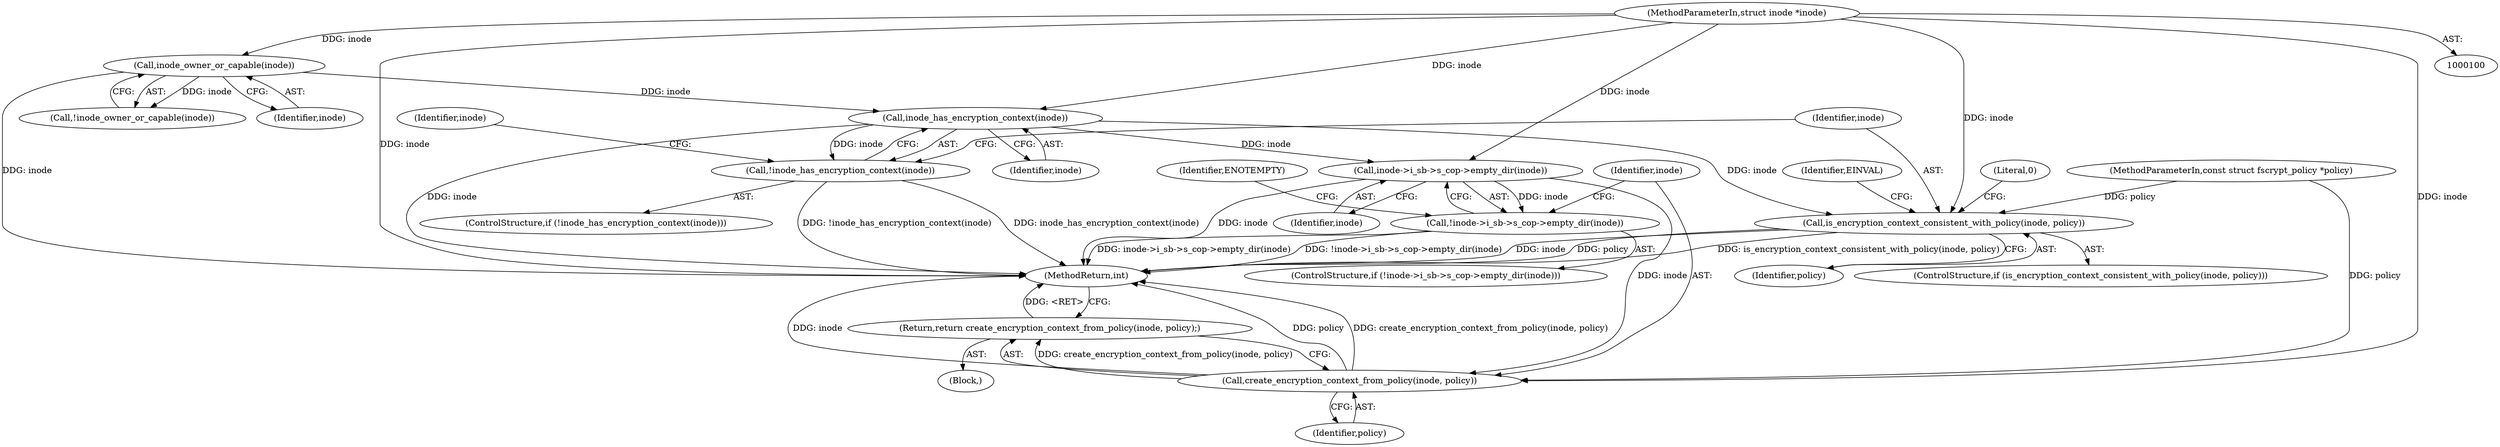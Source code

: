 digraph "0_linux_163ae1c6ad6299b19e22b4a35d5ab24a89791a98@API" {
"1000122" [label="(Call,inode_has_encryption_context(inode))"];
"1000106" [label="(Call,inode_owner_or_capable(inode))"];
"1000101" [label="(MethodParameterIn,struct inode *inode)"];
"1000121" [label="(Call,!inode_has_encryption_context(inode))"];
"1000139" [label="(Call,inode->i_sb->s_cop->empty_dir(inode))"];
"1000138" [label="(Call,!inode->i_sb->s_cop->empty_dir(inode))"];
"1000145" [label="(Call,create_encryption_context_from_policy(inode, policy))"];
"1000144" [label="(Return,return create_encryption_context_from_policy(inode, policy);)"];
"1000149" [label="(Call,is_encryption_context_consistent_with_policy(inode, policy))"];
"1000121" [label="(Call,!inode_has_encryption_context(inode))"];
"1000138" [label="(Call,!inode->i_sb->s_cop->empty_dir(inode))"];
"1000153" [label="(Literal,0)"];
"1000157" [label="(MethodReturn,int)"];
"1000151" [label="(Identifier,policy)"];
"1000124" [label="(Block,)"];
"1000147" [label="(Identifier,policy)"];
"1000107" [label="(Identifier,inode)"];
"1000148" [label="(ControlStructure,if (is_encryption_context_consistent_with_policy(inode, policy)))"];
"1000145" [label="(Call,create_encryption_context_from_policy(inode, policy))"];
"1000106" [label="(Call,inode_owner_or_capable(inode))"];
"1000130" [label="(Identifier,inode)"];
"1000105" [label="(Call,!inode_owner_or_capable(inode))"];
"1000146" [label="(Identifier,inode)"];
"1000140" [label="(Identifier,inode)"];
"1000122" [label="(Call,inode_has_encryption_context(inode))"];
"1000101" [label="(MethodParameterIn,struct inode *inode)"];
"1000137" [label="(ControlStructure,if (!inode->i_sb->s_cop->empty_dir(inode)))"];
"1000150" [label="(Identifier,inode)"];
"1000156" [label="(Identifier,EINVAL)"];
"1000102" [label="(MethodParameterIn,const struct fscrypt_policy *policy)"];
"1000144" [label="(Return,return create_encryption_context_from_policy(inode, policy);)"];
"1000149" [label="(Call,is_encryption_context_consistent_with_policy(inode, policy))"];
"1000120" [label="(ControlStructure,if (!inode_has_encryption_context(inode)))"];
"1000139" [label="(Call,inode->i_sb->s_cop->empty_dir(inode))"];
"1000123" [label="(Identifier,inode)"];
"1000143" [label="(Identifier,ENOTEMPTY)"];
"1000122" -> "1000121"  [label="AST: "];
"1000122" -> "1000123"  [label="CFG: "];
"1000123" -> "1000122"  [label="AST: "];
"1000121" -> "1000122"  [label="CFG: "];
"1000122" -> "1000157"  [label="DDG: inode"];
"1000122" -> "1000121"  [label="DDG: inode"];
"1000106" -> "1000122"  [label="DDG: inode"];
"1000101" -> "1000122"  [label="DDG: inode"];
"1000122" -> "1000139"  [label="DDG: inode"];
"1000122" -> "1000149"  [label="DDG: inode"];
"1000106" -> "1000105"  [label="AST: "];
"1000106" -> "1000107"  [label="CFG: "];
"1000107" -> "1000106"  [label="AST: "];
"1000105" -> "1000106"  [label="CFG: "];
"1000106" -> "1000157"  [label="DDG: inode"];
"1000106" -> "1000105"  [label="DDG: inode"];
"1000101" -> "1000106"  [label="DDG: inode"];
"1000101" -> "1000100"  [label="AST: "];
"1000101" -> "1000157"  [label="DDG: inode"];
"1000101" -> "1000139"  [label="DDG: inode"];
"1000101" -> "1000145"  [label="DDG: inode"];
"1000101" -> "1000149"  [label="DDG: inode"];
"1000121" -> "1000120"  [label="AST: "];
"1000130" -> "1000121"  [label="CFG: "];
"1000150" -> "1000121"  [label="CFG: "];
"1000121" -> "1000157"  [label="DDG: !inode_has_encryption_context(inode)"];
"1000121" -> "1000157"  [label="DDG: inode_has_encryption_context(inode)"];
"1000139" -> "1000138"  [label="AST: "];
"1000139" -> "1000140"  [label="CFG: "];
"1000140" -> "1000139"  [label="AST: "];
"1000138" -> "1000139"  [label="CFG: "];
"1000139" -> "1000157"  [label="DDG: inode"];
"1000139" -> "1000138"  [label="DDG: inode"];
"1000139" -> "1000145"  [label="DDG: inode"];
"1000138" -> "1000137"  [label="AST: "];
"1000143" -> "1000138"  [label="CFG: "];
"1000146" -> "1000138"  [label="CFG: "];
"1000138" -> "1000157"  [label="DDG: inode->i_sb->s_cop->empty_dir(inode)"];
"1000138" -> "1000157"  [label="DDG: !inode->i_sb->s_cop->empty_dir(inode)"];
"1000145" -> "1000144"  [label="AST: "];
"1000145" -> "1000147"  [label="CFG: "];
"1000146" -> "1000145"  [label="AST: "];
"1000147" -> "1000145"  [label="AST: "];
"1000144" -> "1000145"  [label="CFG: "];
"1000145" -> "1000157"  [label="DDG: inode"];
"1000145" -> "1000157"  [label="DDG: policy"];
"1000145" -> "1000157"  [label="DDG: create_encryption_context_from_policy(inode, policy)"];
"1000145" -> "1000144"  [label="DDG: create_encryption_context_from_policy(inode, policy)"];
"1000102" -> "1000145"  [label="DDG: policy"];
"1000144" -> "1000124"  [label="AST: "];
"1000157" -> "1000144"  [label="CFG: "];
"1000144" -> "1000157"  [label="DDG: <RET>"];
"1000149" -> "1000148"  [label="AST: "];
"1000149" -> "1000151"  [label="CFG: "];
"1000150" -> "1000149"  [label="AST: "];
"1000151" -> "1000149"  [label="AST: "];
"1000153" -> "1000149"  [label="CFG: "];
"1000156" -> "1000149"  [label="CFG: "];
"1000149" -> "1000157"  [label="DDG: is_encryption_context_consistent_with_policy(inode, policy)"];
"1000149" -> "1000157"  [label="DDG: inode"];
"1000149" -> "1000157"  [label="DDG: policy"];
"1000102" -> "1000149"  [label="DDG: policy"];
}
